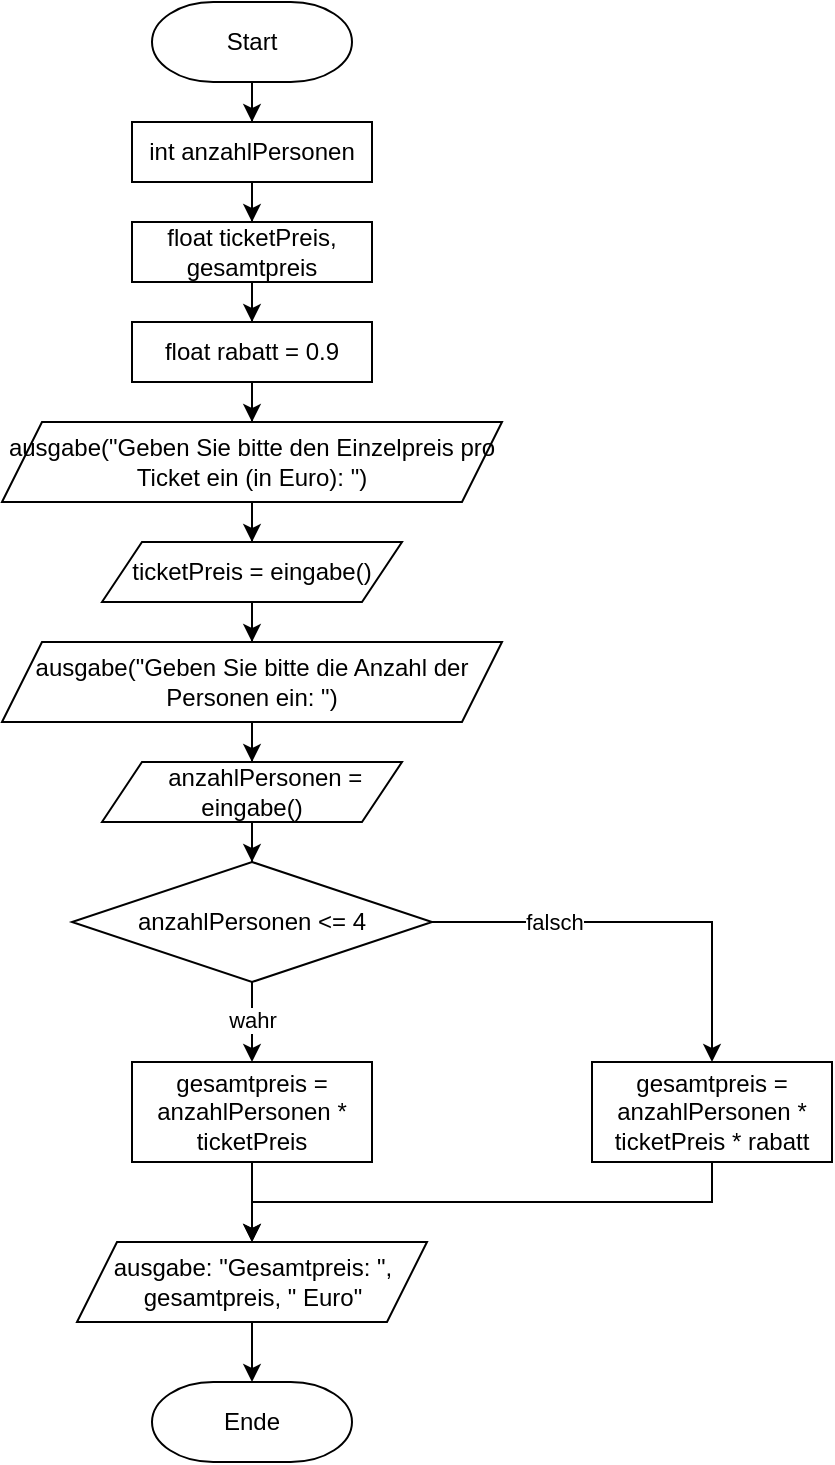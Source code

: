 <mxfile version="22.0.2" type="device">
  <diagram name="Seite-1" id="97bVjTDoErHe1JF0prkn">
    <mxGraphModel dx="757" dy="441" grid="1" gridSize="10" guides="1" tooltips="1" connect="1" arrows="1" fold="1" page="1" pageScale="1" pageWidth="827" pageHeight="1169" math="0" shadow="0">
      <root>
        <mxCell id="0" />
        <mxCell id="1" parent="0" />
        <mxCell id="V9W67WmrlvlskXoTmzSh-21" style="edgeStyle=orthogonalEdgeStyle;rounded=0;orthogonalLoop=1;jettySize=auto;html=1;" edge="1" parent="1" source="V9W67WmrlvlskXoTmzSh-1" target="V9W67WmrlvlskXoTmzSh-3">
          <mxGeometry relative="1" as="geometry" />
        </mxCell>
        <mxCell id="V9W67WmrlvlskXoTmzSh-1" value="Start" style="strokeWidth=1;html=1;shape=mxgraph.flowchart.terminator;whiteSpace=wrap;" vertex="1" parent="1">
          <mxGeometry x="150" y="40" width="100" height="40" as="geometry" />
        </mxCell>
        <mxCell id="V9W67WmrlvlskXoTmzSh-2" value="Ende" style="strokeWidth=1;html=1;shape=mxgraph.flowchart.terminator;whiteSpace=wrap;" vertex="1" parent="1">
          <mxGeometry x="150" y="730" width="100" height="40" as="geometry" />
        </mxCell>
        <mxCell id="V9W67WmrlvlskXoTmzSh-22" style="edgeStyle=orthogonalEdgeStyle;rounded=0;orthogonalLoop=1;jettySize=auto;html=1;" edge="1" parent="1" source="V9W67WmrlvlskXoTmzSh-3" target="V9W67WmrlvlskXoTmzSh-4">
          <mxGeometry relative="1" as="geometry" />
        </mxCell>
        <mxCell id="V9W67WmrlvlskXoTmzSh-3" value="int anzahlPersonen" style="rounded=0;whiteSpace=wrap;html=1;" vertex="1" parent="1">
          <mxGeometry x="140" y="100" width="120" height="30" as="geometry" />
        </mxCell>
        <mxCell id="V9W67WmrlvlskXoTmzSh-23" style="edgeStyle=orthogonalEdgeStyle;rounded=0;orthogonalLoop=1;jettySize=auto;html=1;" edge="1" parent="1" source="V9W67WmrlvlskXoTmzSh-4" target="V9W67WmrlvlskXoTmzSh-5">
          <mxGeometry relative="1" as="geometry" />
        </mxCell>
        <mxCell id="V9W67WmrlvlskXoTmzSh-4" value="float ticketPreis, gesamtpreis" style="rounded=0;whiteSpace=wrap;html=1;" vertex="1" parent="1">
          <mxGeometry x="140" y="150" width="120" height="30" as="geometry" />
        </mxCell>
        <mxCell id="V9W67WmrlvlskXoTmzSh-27" style="edgeStyle=orthogonalEdgeStyle;rounded=0;orthogonalLoop=1;jettySize=auto;html=1;" edge="1" parent="1" source="V9W67WmrlvlskXoTmzSh-5" target="V9W67WmrlvlskXoTmzSh-6">
          <mxGeometry relative="1" as="geometry" />
        </mxCell>
        <mxCell id="V9W67WmrlvlskXoTmzSh-5" value="float rabatt = 0.9" style="rounded=0;whiteSpace=wrap;html=1;" vertex="1" parent="1">
          <mxGeometry x="140" y="200" width="120" height="30" as="geometry" />
        </mxCell>
        <mxCell id="V9W67WmrlvlskXoTmzSh-29" style="edgeStyle=orthogonalEdgeStyle;rounded=0;orthogonalLoop=1;jettySize=auto;html=1;" edge="1" parent="1" source="V9W67WmrlvlskXoTmzSh-6" target="V9W67WmrlvlskXoTmzSh-7">
          <mxGeometry relative="1" as="geometry" />
        </mxCell>
        <mxCell id="V9W67WmrlvlskXoTmzSh-6" value="ausgabe(&quot;Geben Sie bitte den Einzelpreis pro Ticket ein (in Euro): &quot;)" style="shape=parallelogram;perimeter=parallelogramPerimeter;whiteSpace=wrap;html=1;fixedSize=1;" vertex="1" parent="1">
          <mxGeometry x="75" y="250" width="250" height="40" as="geometry" />
        </mxCell>
        <mxCell id="V9W67WmrlvlskXoTmzSh-31" style="edgeStyle=orthogonalEdgeStyle;rounded=0;orthogonalLoop=1;jettySize=auto;html=1;" edge="1" parent="1" source="V9W67WmrlvlskXoTmzSh-7" target="V9W67WmrlvlskXoTmzSh-8">
          <mxGeometry relative="1" as="geometry" />
        </mxCell>
        <mxCell id="V9W67WmrlvlskXoTmzSh-7" value="ticketPreis = eingabe()" style="shape=parallelogram;perimeter=parallelogramPerimeter;whiteSpace=wrap;html=1;fixedSize=1;" vertex="1" parent="1">
          <mxGeometry x="125" y="310" width="150" height="30" as="geometry" />
        </mxCell>
        <mxCell id="V9W67WmrlvlskXoTmzSh-32" style="edgeStyle=orthogonalEdgeStyle;rounded=0;orthogonalLoop=1;jettySize=auto;html=1;" edge="1" parent="1" source="V9W67WmrlvlskXoTmzSh-8" target="V9W67WmrlvlskXoTmzSh-9">
          <mxGeometry relative="1" as="geometry" />
        </mxCell>
        <mxCell id="V9W67WmrlvlskXoTmzSh-8" value="ausgabe(&quot;Geben Sie bitte die Anzahl der Personen ein:&amp;nbsp;&quot;)" style="shape=parallelogram;perimeter=parallelogramPerimeter;whiteSpace=wrap;html=1;fixedSize=1;" vertex="1" parent="1">
          <mxGeometry x="75" y="360" width="250" height="40" as="geometry" />
        </mxCell>
        <mxCell id="V9W67WmrlvlskXoTmzSh-33" style="edgeStyle=orthogonalEdgeStyle;rounded=0;orthogonalLoop=1;jettySize=auto;html=1;" edge="1" parent="1" source="V9W67WmrlvlskXoTmzSh-9" target="V9W67WmrlvlskXoTmzSh-10">
          <mxGeometry relative="1" as="geometry" />
        </mxCell>
        <mxCell id="V9W67WmrlvlskXoTmzSh-9" value="&amp;nbsp; &amp;nbsp; anzahlPersonen = eingabe()" style="shape=parallelogram;perimeter=parallelogramPerimeter;whiteSpace=wrap;html=1;fixedSize=1;" vertex="1" parent="1">
          <mxGeometry x="125" y="420" width="150" height="30" as="geometry" />
        </mxCell>
        <mxCell id="V9W67WmrlvlskXoTmzSh-11" style="edgeStyle=orthogonalEdgeStyle;rounded=0;orthogonalLoop=1;jettySize=auto;html=1;" edge="1" parent="1" source="V9W67WmrlvlskXoTmzSh-10" target="V9W67WmrlvlskXoTmzSh-12">
          <mxGeometry relative="1" as="geometry">
            <mxPoint x="200" y="570" as="targetPoint" />
          </mxGeometry>
        </mxCell>
        <mxCell id="V9W67WmrlvlskXoTmzSh-15" value="wahr" style="edgeLabel;html=1;align=center;verticalAlign=middle;resizable=0;points=[];" vertex="1" connectable="0" parent="V9W67WmrlvlskXoTmzSh-11">
          <mxGeometry x="-0.06" relative="1" as="geometry">
            <mxPoint as="offset" />
          </mxGeometry>
        </mxCell>
        <mxCell id="V9W67WmrlvlskXoTmzSh-13" style="edgeStyle=orthogonalEdgeStyle;rounded=0;orthogonalLoop=1;jettySize=auto;html=1;" edge="1" parent="1" source="V9W67WmrlvlskXoTmzSh-10" target="V9W67WmrlvlskXoTmzSh-14">
          <mxGeometry relative="1" as="geometry">
            <mxPoint x="370" y="500" as="targetPoint" />
          </mxGeometry>
        </mxCell>
        <mxCell id="V9W67WmrlvlskXoTmzSh-16" value="falsch" style="edgeLabel;html=1;align=center;verticalAlign=middle;resizable=0;points=[];" vertex="1" connectable="0" parent="V9W67WmrlvlskXoTmzSh-13">
          <mxGeometry x="-0.419" relative="1" as="geometry">
            <mxPoint as="offset" />
          </mxGeometry>
        </mxCell>
        <mxCell id="V9W67WmrlvlskXoTmzSh-10" value="anzahlPersonen &amp;lt;= 4" style="strokeWidth=1;html=1;shape=mxgraph.flowchart.decision;whiteSpace=wrap;" vertex="1" parent="1">
          <mxGeometry x="110" y="470" width="180" height="60" as="geometry" />
        </mxCell>
        <mxCell id="V9W67WmrlvlskXoTmzSh-18" style="edgeStyle=orthogonalEdgeStyle;rounded=0;orthogonalLoop=1;jettySize=auto;html=1;" edge="1" parent="1" source="V9W67WmrlvlskXoTmzSh-12" target="V9W67WmrlvlskXoTmzSh-17">
          <mxGeometry relative="1" as="geometry" />
        </mxCell>
        <mxCell id="V9W67WmrlvlskXoTmzSh-12" value="gesamtpreis = anzahlPersonen * ticketPreis" style="rounded=0;whiteSpace=wrap;html=1;" vertex="1" parent="1">
          <mxGeometry x="140" y="570" width="120" height="50" as="geometry" />
        </mxCell>
        <mxCell id="V9W67WmrlvlskXoTmzSh-19" style="edgeStyle=orthogonalEdgeStyle;rounded=0;orthogonalLoop=1;jettySize=auto;html=1;" edge="1" parent="1" source="V9W67WmrlvlskXoTmzSh-14" target="V9W67WmrlvlskXoTmzSh-17">
          <mxGeometry relative="1" as="geometry">
            <Array as="points">
              <mxPoint x="430" y="640" />
              <mxPoint x="200" y="640" />
            </Array>
          </mxGeometry>
        </mxCell>
        <mxCell id="V9W67WmrlvlskXoTmzSh-14" value="gesamtpreis = anzahlPersonen * ticketPreis * rabatt" style="rounded=0;whiteSpace=wrap;html=1;" vertex="1" parent="1">
          <mxGeometry x="370" y="570" width="120" height="50" as="geometry" />
        </mxCell>
        <mxCell id="V9W67WmrlvlskXoTmzSh-20" style="edgeStyle=orthogonalEdgeStyle;rounded=0;orthogonalLoop=1;jettySize=auto;html=1;" edge="1" parent="1" source="V9W67WmrlvlskXoTmzSh-17" target="V9W67WmrlvlskXoTmzSh-2">
          <mxGeometry relative="1" as="geometry" />
        </mxCell>
        <mxCell id="V9W67WmrlvlskXoTmzSh-17" value="ausgabe: &quot;Gesamtpreis: &quot;, gesamtpreis, &quot; Euro&quot;" style="shape=parallelogram;perimeter=parallelogramPerimeter;whiteSpace=wrap;html=1;fixedSize=1;" vertex="1" parent="1">
          <mxGeometry x="112.5" y="660" width="175" height="40" as="geometry" />
        </mxCell>
      </root>
    </mxGraphModel>
  </diagram>
</mxfile>
